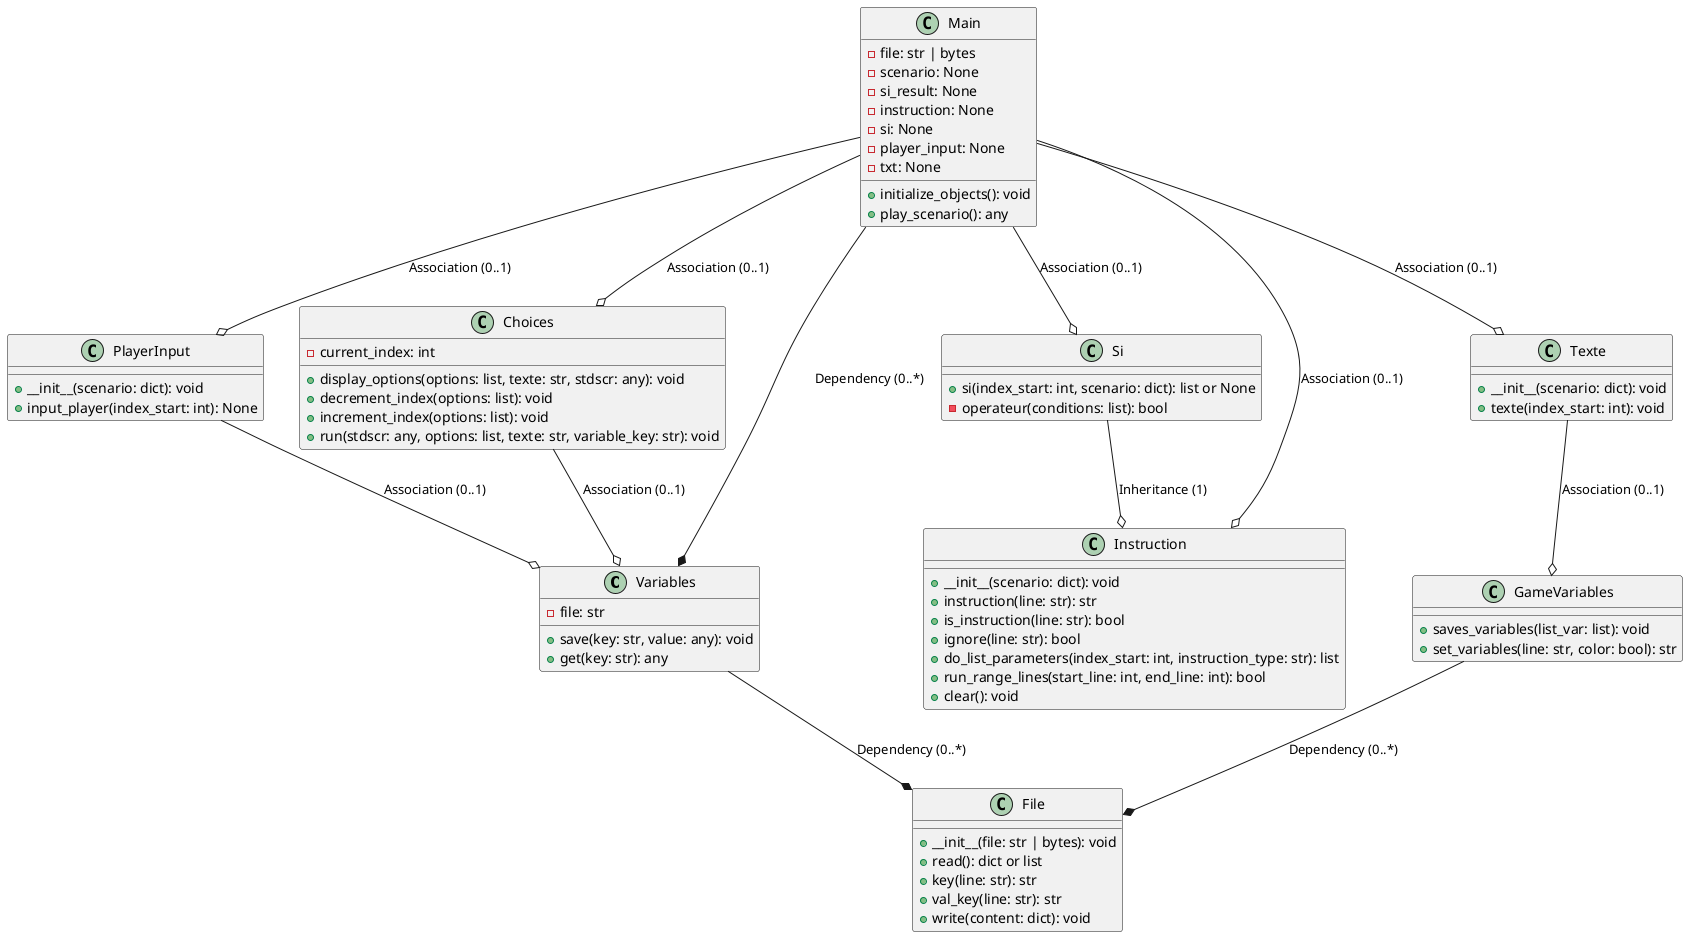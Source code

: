 @startuml

class Variables {
  - file: str
  + save(key: str, value: any): void
  + get(key: str): any
}

class Choices {
  - current_index: int
  + display_options(options: list, texte: str, stdscr: any): void
  + decrement_index(options: list): void
  + increment_index(options: list): void
  + run(stdscr: any, options: list, texte: str, variable_key: str): void
}

class Si {
  + si(index_start: int, scenario: dict): list or None
  - operateur(conditions: list): bool
}

class PlayerInput {
  + __init__(scenario: dict): void
  + input_player(index_start: int): None
}

class Instruction {
  + __init__(scenario: dict): void
  + instruction(line: str): str
  + is_instruction(line: str): bool
  + ignore(line: str): bool
  + do_list_parameters(index_start: int, instruction_type: str): list
  + run_range_lines(start_line: int, end_line: int): bool
  + clear(): void
}

class Texte {
  + __init__(scenario: dict): void
  + texte(index_start: int): void
}

class GameVariables {
  + saves_variables(list_var: list): void
  + set_variables(line: str, color: bool): str
}

class File {
  + __init__(file: str | bytes): void
  + read(): dict or list
  + key(line: str): str
  + val_key(line: str): str
  + write(content: dict): void
}

class Main {
  - file: str | bytes
  - scenario: None
  - si_result: None
  - instruction: None
  - si: None
  - player_input: None
  - txt: None
  + initialize_objects(): void
  + play_scenario(): any
}

Variables --* File: Dependency (0..*)
Choices --o Variables: Association (0..1)
Si --o Instruction: Inheritance (1)
PlayerInput --o Variables: Association (0..1)
Texte --o GameVariables: Association (0..1)
GameVariables --* File: Dependency (0..*)
Main --o Texte: Association (0..1)
Main --o Instruction: Association (0..1)
Main --o Si: Association (0..1)
Main --o PlayerInput: Association (0..1)
Main --o Choices: Association (0..1)
Main --* Variables: Dependency (0..*)

@enduml
